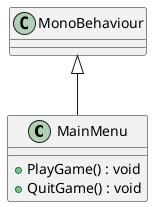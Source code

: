 @startuml
class MainMenu {
    + PlayGame() : void
    + QuitGame() : void
}
MonoBehaviour <|-- MainMenu
@enduml
